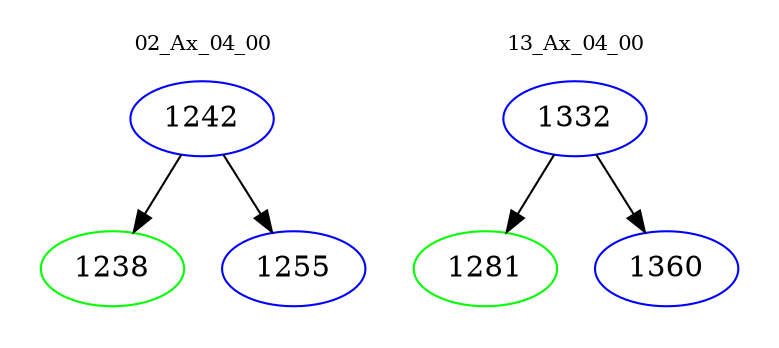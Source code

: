 digraph{
subgraph cluster_0 {
color = white
label = "02_Ax_04_00";
fontsize=10;
T0_1242 [label="1242", color="blue"]
T0_1242 -> T0_1238 [color="black"]
T0_1238 [label="1238", color="green"]
T0_1242 -> T0_1255 [color="black"]
T0_1255 [label="1255", color="blue"]
}
subgraph cluster_1 {
color = white
label = "13_Ax_04_00";
fontsize=10;
T1_1332 [label="1332", color="blue"]
T1_1332 -> T1_1281 [color="black"]
T1_1281 [label="1281", color="green"]
T1_1332 -> T1_1360 [color="black"]
T1_1360 [label="1360", color="blue"]
}
}
